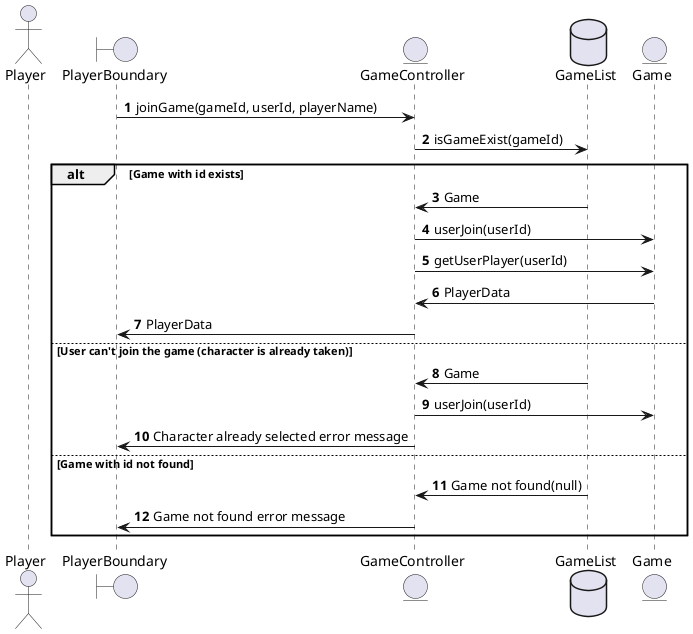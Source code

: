 @startuml

autonumber
actor Player
boundary PlayerBoundary
entity GameController
PlayerBoundary -> GameController: joinGame(gameId, userId, playerName)
database GameList
entity Game
GameController -> GameList: isGameExist(gameId)

alt Game with id exists
    GameList -> GameController: Game
    GameController -> Game: userJoin(userId)
    GameController -> Game: getUserPlayer(userId)
    Game -> GameController: PlayerData
    GameController -> PlayerBoundary: PlayerData

else User can't join the game (character is already taken)
    GameList -> GameController: Game
    GameController -> Game: userJoin(userId)
    GameController -> PlayerBoundary: Character already selected error message

else Game with id not found
    GameList -> GameController: Game not found(null)
    GameController -> PlayerBoundary: Game not found error message
end
@enduml